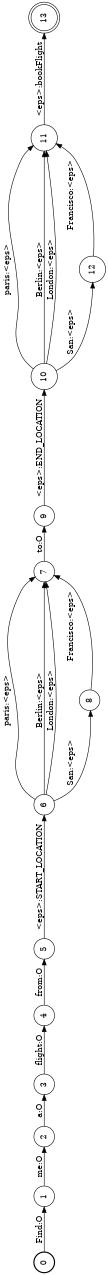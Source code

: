 digraph FST {
rankdir = LR;
size = "8.5,11";
label = "";
center = 1;
orientation = Landscape;
ranksep = "0.4";
nodesep = "0.25";
0 [label = "0", shape = circle, style = bold, fontsize = 14]
	0 -> 1 [label = "Find:O", fontsize = 14];
1 [label = "1", shape = circle, style = solid, fontsize = 14]
	1 -> 2 [label = "me:O", fontsize = 14];
2 [label = "2", shape = circle, style = solid, fontsize = 14]
	2 -> 3 [label = "a:O", fontsize = 14];
3 [label = "3", shape = circle, style = solid, fontsize = 14]
	3 -> 4 [label = "flight:O", fontsize = 14];
4 [label = "4", shape = circle, style = solid, fontsize = 14]
	4 -> 5 [label = "from:O", fontsize = 14];
5 [label = "5", shape = circle, style = solid, fontsize = 14]
	5 -> 6 [label = "<eps>:START_LOCATION", fontsize = 14];
6 [label = "6", shape = circle, style = solid, fontsize = 14]
	6 -> 7 [label = "paris:<eps>", fontsize = 14];
	6 -> 7 [label = "Berlin:<eps>", fontsize = 14];
	6 -> 7 [label = "London:<eps>", fontsize = 14];
	6 -> 8 [label = "San:<eps>", fontsize = 14];
7 [label = "7", shape = circle, style = solid, fontsize = 14]
	7 -> 9 [label = "to:O", fontsize = 14];
8 [label = "8", shape = circle, style = solid, fontsize = 14]
	8 -> 7 [label = "Francisco:<eps>", fontsize = 14];
9 [label = "9", shape = circle, style = solid, fontsize = 14]
	9 -> 10 [label = "<eps>:END_LOCATION", fontsize = 14];
10 [label = "10", shape = circle, style = solid, fontsize = 14]
	10 -> 11 [label = "paris:<eps>", fontsize = 14];
	10 -> 11 [label = "Berlin:<eps>", fontsize = 14];
	10 -> 11 [label = "London:<eps>", fontsize = 14];
	10 -> 12 [label = "San:<eps>", fontsize = 14];
11 [label = "11", shape = circle, style = solid, fontsize = 14]
	11 -> 13 [label = "<eps>:bookFlight", fontsize = 14];
12 [label = "12", shape = circle, style = solid, fontsize = 14]
	12 -> 11 [label = "Francisco:<eps>", fontsize = 14];
13 [label = "13", shape = doublecircle, style = solid, fontsize = 14]
}
